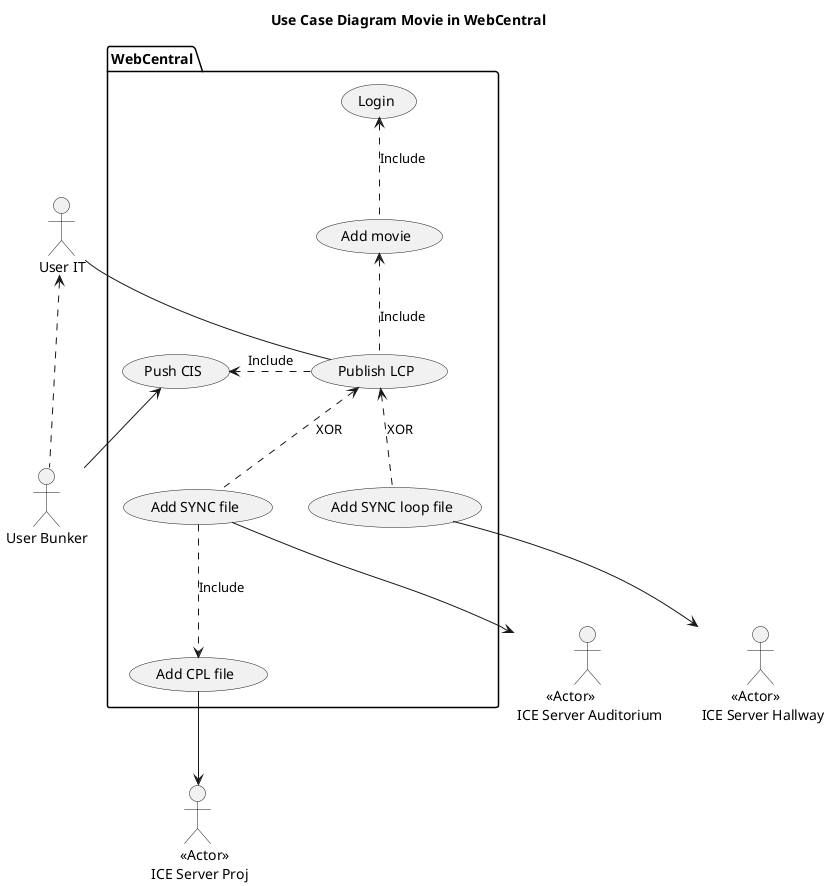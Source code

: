 @startuml Use Case Diagram WebCentral
title "Use Case Diagram Movie in WebCentral"

actor "User IT" as U_IT
package "WebCentral" as WebCentral {
    usecase "Login" as UC_Login
    usecase "Add movie" as UC_Movie
    usecase "Publish LCP"  as UC_LCP
    usecase "Add CPL file" as UC_CPL
    usecase "Push CIS" as UC_CIS
    usecase "Add SYNC file" as UC_SYNC_A
    usecase "Add SYNC loop file" as UC_SYNC_H
}
actor "\t <<Actor>> \n ICE Server Auditorium" as ICE_SERVER_A
actor "\t <<Actor>> \n ICE Server Hallway" as ICE_SERVER_H
actor "\t <<Actor>> \n ICE Server Proj" as ICE_SERVER_P
actor "User Bunker" as U_BUNKER

U_IT -- UC_LCP
UC_Login <.. UC_Movie : Include

UC_Movie <.. UC_LCP : Include
UC_LCP <.. UC_SYNC_A :  XOR
UC_SYNC_A ..> UC_CPL  : Include
UC_LCP <.. UC_SYNC_H :  XOR

UC_SYNC_A --> ICE_SERVER_A
UC_SYNC_H --> ICE_SERVER_H
UC_CPL --> ICE_SERVER_P
UC_CIS <.left. UC_LCP : Include 
UC_CIS <-- U_BUNKER
U_IT <.. U_BUNKER

@enduml